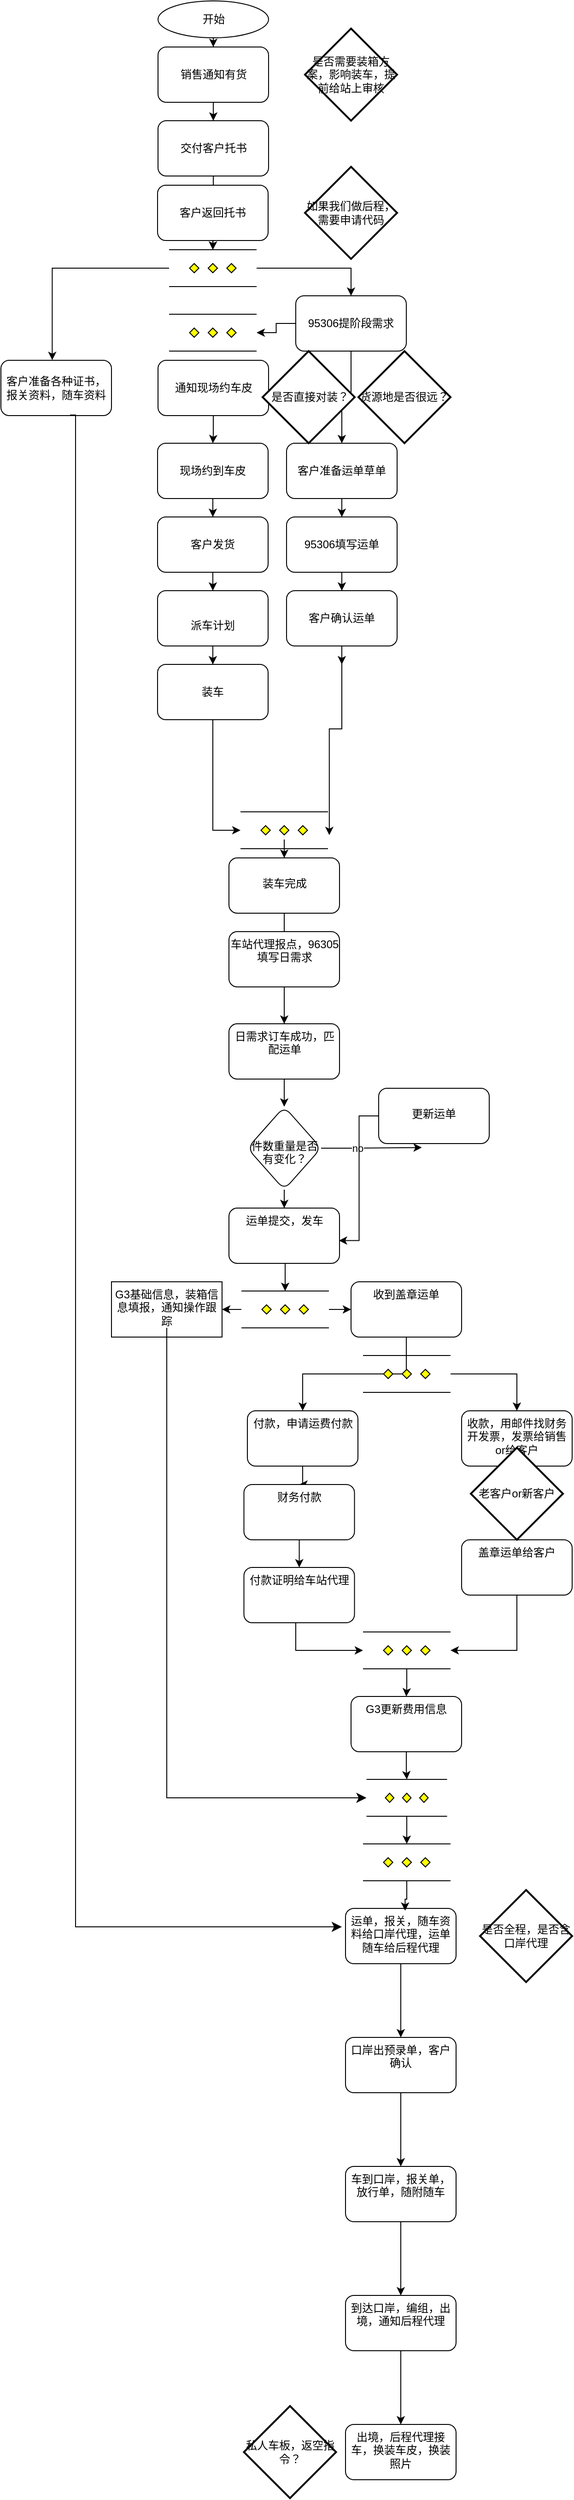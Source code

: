 <mxfile version="22.1.21" type="github">
  <diagram id="C5RBs43oDa-KdzZeNtuy" name="Page-1">
    <mxGraphModel dx="1816" dy="1683" grid="1" gridSize="10" guides="1" tooltips="1" connect="1" arrows="1" fold="1" page="1" pageScale="1" pageWidth="827" pageHeight="1169" math="0" shadow="0">
      <root>
        <mxCell id="WIyWlLk6GJQsqaUBKTNV-0" />
        <mxCell id="WIyWlLk6GJQsqaUBKTNV-1" parent="WIyWlLk6GJQsqaUBKTNV-0" />
        <mxCell id="NiWgMLImOr7ihuLmJWnc-22" value="" style="edgeStyle=orthogonalEdgeStyle;rounded=0;orthogonalLoop=1;jettySize=auto;html=1;entryX=0.464;entryY=-0.004;entryDx=0;entryDy=0;entryPerimeter=0;" edge="1" parent="WIyWlLk6GJQsqaUBKTNV-1" source="NiWgMLImOr7ihuLmJWnc-37" target="NiWgMLImOr7ihuLmJWnc-21">
          <mxGeometry relative="1" as="geometry">
            <mxPoint x="150" y="20" as="sourcePoint" />
            <mxPoint x="-30" y="220" as="targetPoint" />
            <Array as="points">
              <mxPoint x="-24" y="90" />
            </Array>
          </mxGeometry>
        </mxCell>
        <mxCell id="NiWgMLImOr7ihuLmJWnc-134" value="" style="edgeStyle=orthogonalEdgeStyle;rounded=0;orthogonalLoop=1;jettySize=auto;html=1;" edge="1" parent="WIyWlLk6GJQsqaUBKTNV-1" source="WIyWlLk6GJQsqaUBKTNV-3" target="NiWgMLImOr7ihuLmJWnc-133">
          <mxGeometry relative="1" as="geometry" />
        </mxCell>
        <mxCell id="WIyWlLk6GJQsqaUBKTNV-3" value="开始" style="rounded=1;whiteSpace=wrap;html=1;fontSize=12;glass=0;strokeWidth=1;shadow=0;shape=ellipse;aspect=fixed;perimeter=ellipsePerimeter;" parent="WIyWlLk6GJQsqaUBKTNV-1" vertex="1">
          <mxGeometry x="90.5" y="-200" width="120" height="40" as="geometry" />
        </mxCell>
        <mxCell id="NiWgMLImOr7ihuLmJWnc-31" value="" style="edgeStyle=orthogonalEdgeStyle;rounded=0;orthogonalLoop=1;jettySize=auto;html=1;" edge="1" parent="WIyWlLk6GJQsqaUBKTNV-1" source="NiWgMLImOr7ihuLmJWnc-6" target="NiWgMLImOr7ihuLmJWnc-30">
          <mxGeometry relative="1" as="geometry" />
        </mxCell>
        <mxCell id="NiWgMLImOr7ihuLmJWnc-6" value="95306提阶段需求" style="whiteSpace=wrap;html=1;rounded=1;glass=0;strokeWidth=1;shadow=0;" vertex="1" parent="WIyWlLk6GJQsqaUBKTNV-1">
          <mxGeometry x="240" y="120" width="120" height="60" as="geometry" />
        </mxCell>
        <mxCell id="NiWgMLImOr7ihuLmJWnc-24" value="" style="edgeStyle=orthogonalEdgeStyle;rounded=0;orthogonalLoop=1;jettySize=auto;html=1;" edge="1" parent="WIyWlLk6GJQsqaUBKTNV-1" source="NiWgMLImOr7ihuLmJWnc-17" target="NiWgMLImOr7ihuLmJWnc-23">
          <mxGeometry relative="1" as="geometry" />
        </mxCell>
        <mxCell id="NiWgMLImOr7ihuLmJWnc-17" value="通知现场约车皮" style="whiteSpace=wrap;html=1;rounded=1;glass=0;strokeWidth=1;shadow=0;" vertex="1" parent="WIyWlLk6GJQsqaUBKTNV-1">
          <mxGeometry x="90.5" y="190" width="120" height="60" as="geometry" />
        </mxCell>
        <mxCell id="NiWgMLImOr7ihuLmJWnc-21" value="客户准备各种证书，报关资料，随车资料" style="whiteSpace=wrap;html=1;rounded=1;glass=0;strokeWidth=1;shadow=0;" vertex="1" parent="WIyWlLk6GJQsqaUBKTNV-1">
          <mxGeometry x="-80" y="190" width="120" height="60" as="geometry" />
        </mxCell>
        <mxCell id="NiWgMLImOr7ihuLmJWnc-49" value="" style="edgeStyle=orthogonalEdgeStyle;rounded=0;orthogonalLoop=1;jettySize=auto;html=1;" edge="1" parent="WIyWlLk6GJQsqaUBKTNV-1" source="NiWgMLImOr7ihuLmJWnc-23" target="NiWgMLImOr7ihuLmJWnc-48">
          <mxGeometry relative="1" as="geometry" />
        </mxCell>
        <mxCell id="NiWgMLImOr7ihuLmJWnc-23" value="现场约到车皮" style="whiteSpace=wrap;html=1;rounded=1;glass=0;strokeWidth=1;shadow=0;" vertex="1" parent="WIyWlLk6GJQsqaUBKTNV-1">
          <mxGeometry x="90" y="280" width="120" height="60" as="geometry" />
        </mxCell>
        <mxCell id="NiWgMLImOr7ihuLmJWnc-33" value="" style="edgeStyle=orthogonalEdgeStyle;rounded=0;orthogonalLoop=1;jettySize=auto;html=1;" edge="1" parent="WIyWlLk6GJQsqaUBKTNV-1" source="NiWgMLImOr7ihuLmJWnc-30" target="NiWgMLImOr7ihuLmJWnc-32">
          <mxGeometry relative="1" as="geometry" />
        </mxCell>
        <mxCell id="NiWgMLImOr7ihuLmJWnc-30" value="客户准备运单草单" style="whiteSpace=wrap;html=1;rounded=1;glass=0;strokeWidth=1;shadow=0;" vertex="1" parent="WIyWlLk6GJQsqaUBKTNV-1">
          <mxGeometry x="230" y="280" width="120" height="60" as="geometry" />
        </mxCell>
        <mxCell id="NiWgMLImOr7ihuLmJWnc-35" value="" style="edgeStyle=orthogonalEdgeStyle;rounded=0;orthogonalLoop=1;jettySize=auto;html=1;" edge="1" parent="WIyWlLk6GJQsqaUBKTNV-1" source="NiWgMLImOr7ihuLmJWnc-32" target="NiWgMLImOr7ihuLmJWnc-34">
          <mxGeometry relative="1" as="geometry" />
        </mxCell>
        <mxCell id="NiWgMLImOr7ihuLmJWnc-32" value="95306填写运单" style="whiteSpace=wrap;html=1;rounded=1;glass=0;strokeWidth=1;shadow=0;" vertex="1" parent="WIyWlLk6GJQsqaUBKTNV-1">
          <mxGeometry x="230" y="360" width="120" height="60" as="geometry" />
        </mxCell>
        <mxCell id="NiWgMLImOr7ihuLmJWnc-39" value="" style="edgeStyle=orthogonalEdgeStyle;rounded=0;orthogonalLoop=1;jettySize=auto;html=1;" edge="1" parent="WIyWlLk6GJQsqaUBKTNV-1" source="NiWgMLImOr7ihuLmJWnc-34">
          <mxGeometry relative="1" as="geometry">
            <mxPoint x="290" y="520" as="targetPoint" />
          </mxGeometry>
        </mxCell>
        <mxCell id="NiWgMLImOr7ihuLmJWnc-152" style="edgeStyle=orthogonalEdgeStyle;rounded=0;orthogonalLoop=1;jettySize=auto;html=1;entryX=1.015;entryY=0.632;entryDx=0;entryDy=0;entryPerimeter=0;" edge="1" parent="WIyWlLk6GJQsqaUBKTNV-1" source="NiWgMLImOr7ihuLmJWnc-34" target="NiWgMLImOr7ihuLmJWnc-57">
          <mxGeometry relative="1" as="geometry">
            <mxPoint x="290" y="600" as="targetPoint" />
          </mxGeometry>
        </mxCell>
        <mxCell id="NiWgMLImOr7ihuLmJWnc-34" value="客户确认运单" style="whiteSpace=wrap;html=1;rounded=1;glass=0;strokeWidth=1;shadow=0;" vertex="1" parent="WIyWlLk6GJQsqaUBKTNV-1">
          <mxGeometry x="230" y="440" width="120" height="60" as="geometry" />
        </mxCell>
        <mxCell id="NiWgMLImOr7ihuLmJWnc-51" value="" style="edgeStyle=orthogonalEdgeStyle;rounded=0;orthogonalLoop=1;jettySize=auto;html=1;" edge="1" parent="WIyWlLk6GJQsqaUBKTNV-1" source="NiWgMLImOr7ihuLmJWnc-48" target="NiWgMLImOr7ihuLmJWnc-50">
          <mxGeometry relative="1" as="geometry" />
        </mxCell>
        <mxCell id="NiWgMLImOr7ihuLmJWnc-48" value="客户发货" style="whiteSpace=wrap;html=1;rounded=1;glass=0;strokeWidth=1;shadow=0;" vertex="1" parent="WIyWlLk6GJQsqaUBKTNV-1">
          <mxGeometry x="90" y="360" width="120" height="60" as="geometry" />
        </mxCell>
        <mxCell id="NiWgMLImOr7ihuLmJWnc-56" value="" style="edgeStyle=orthogonalEdgeStyle;rounded=0;orthogonalLoop=1;jettySize=auto;html=1;" edge="1" parent="WIyWlLk6GJQsqaUBKTNV-1" source="NiWgMLImOr7ihuLmJWnc-50" target="NiWgMLImOr7ihuLmJWnc-55">
          <mxGeometry relative="1" as="geometry" />
        </mxCell>
        <mxCell id="NiWgMLImOr7ihuLmJWnc-50" value="&lt;br&gt;派车计划" style="whiteSpace=wrap;html=1;rounded=1;glass=0;strokeWidth=1;shadow=0;" vertex="1" parent="WIyWlLk6GJQsqaUBKTNV-1">
          <mxGeometry x="90" y="440" width="120" height="60" as="geometry" />
        </mxCell>
        <mxCell id="NiWgMLImOr7ihuLmJWnc-55" value="装车" style="whiteSpace=wrap;html=1;rounded=1;glass=0;strokeWidth=1;shadow=0;" vertex="1" parent="WIyWlLk6GJQsqaUBKTNV-1">
          <mxGeometry x="90" y="520" width="120" height="60" as="geometry" />
        </mxCell>
        <mxCell id="NiWgMLImOr7ihuLmJWnc-61" value="" style="edgeStyle=orthogonalEdgeStyle;rounded=0;orthogonalLoop=1;jettySize=auto;html=1;" edge="1" parent="WIyWlLk6GJQsqaUBKTNV-1" source="NiWgMLImOr7ihuLmJWnc-57" target="NiWgMLImOr7ihuLmJWnc-60">
          <mxGeometry relative="1" as="geometry" />
        </mxCell>
        <mxCell id="NiWgMLImOr7ihuLmJWnc-57" value="" style="verticalLabelPosition=bottom;verticalAlign=top;html=1;shape=mxgraph.flowchart.parallel_mode;pointerEvents=1" vertex="1" parent="WIyWlLk6GJQsqaUBKTNV-1">
          <mxGeometry x="180" y="680" width="95" height="40" as="geometry" />
        </mxCell>
        <mxCell id="NiWgMLImOr7ihuLmJWnc-59" style="edgeStyle=orthogonalEdgeStyle;rounded=0;orthogonalLoop=1;jettySize=auto;html=1;exitX=0.5;exitY=1;exitDx=0;exitDy=0;entryX=0;entryY=0.5;entryDx=0;entryDy=0;entryPerimeter=0;" edge="1" parent="WIyWlLk6GJQsqaUBKTNV-1" source="NiWgMLImOr7ihuLmJWnc-55" target="NiWgMLImOr7ihuLmJWnc-57">
          <mxGeometry relative="1" as="geometry" />
        </mxCell>
        <mxCell id="NiWgMLImOr7ihuLmJWnc-65" value="" style="edgeStyle=orthogonalEdgeStyle;rounded=0;orthogonalLoop=1;jettySize=auto;html=1;" edge="1" parent="WIyWlLk6GJQsqaUBKTNV-1" source="NiWgMLImOr7ihuLmJWnc-60" target="NiWgMLImOr7ihuLmJWnc-64">
          <mxGeometry relative="1" as="geometry" />
        </mxCell>
        <mxCell id="NiWgMLImOr7ihuLmJWnc-60" value="&lt;br&gt;装车完成" style="rounded=1;whiteSpace=wrap;html=1;verticalAlign=top;" vertex="1" parent="WIyWlLk6GJQsqaUBKTNV-1">
          <mxGeometry x="167.5" y="730" width="120" height="60" as="geometry" />
        </mxCell>
        <mxCell id="NiWgMLImOr7ihuLmJWnc-84" value="" style="edgeStyle=orthogonalEdgeStyle;rounded=0;orthogonalLoop=1;jettySize=auto;html=1;" edge="1" parent="WIyWlLk6GJQsqaUBKTNV-1" source="NiWgMLImOr7ihuLmJWnc-64" target="NiWgMLImOr7ihuLmJWnc-83">
          <mxGeometry relative="1" as="geometry" />
        </mxCell>
        <mxCell id="NiWgMLImOr7ihuLmJWnc-64" value="&lt;br&gt;&lt;br&gt;件数重量是否有变化？" style="rhombus;whiteSpace=wrap;html=1;verticalAlign=top;rounded=1;" vertex="1" parent="WIyWlLk6GJQsqaUBKTNV-1">
          <mxGeometry x="187.5" y="1000" width="80" height="90" as="geometry" />
        </mxCell>
        <mxCell id="NiWgMLImOr7ihuLmJWnc-78" value="" style="edgeStyle=orthogonalEdgeStyle;rounded=0;orthogonalLoop=1;jettySize=auto;html=1;" edge="1" parent="WIyWlLk6GJQsqaUBKTNV-1" source="NiWgMLImOr7ihuLmJWnc-66" target="NiWgMLImOr7ihuLmJWnc-77">
          <mxGeometry relative="1" as="geometry" />
        </mxCell>
        <mxCell id="NiWgMLImOr7ihuLmJWnc-66" value="车站代理报点，96305填写日需求" style="whiteSpace=wrap;html=1;verticalAlign=top;rounded=1;" vertex="1" parent="WIyWlLk6GJQsqaUBKTNV-1">
          <mxGeometry x="167.5" y="810" width="120" height="60" as="geometry" />
        </mxCell>
        <mxCell id="NiWgMLImOr7ihuLmJWnc-68" value="&lt;br&gt;更新运单" style="whiteSpace=wrap;html=1;verticalAlign=top;rounded=1;" vertex="1" parent="WIyWlLk6GJQsqaUBKTNV-1">
          <mxGeometry x="330" y="980" width="120" height="60" as="geometry" />
        </mxCell>
        <mxCell id="NiWgMLImOr7ihuLmJWnc-77" value="日需求订车成功，匹配运单" style="whiteSpace=wrap;html=1;verticalAlign=top;rounded=1;" vertex="1" parent="WIyWlLk6GJQsqaUBKTNV-1">
          <mxGeometry x="167.5" y="910" width="120" height="60" as="geometry" />
        </mxCell>
        <mxCell id="NiWgMLImOr7ihuLmJWnc-80" style="edgeStyle=orthogonalEdgeStyle;rounded=0;orthogonalLoop=1;jettySize=auto;html=1;entryX=0.39;entryY=1.071;entryDx=0;entryDy=0;entryPerimeter=0;" edge="1" parent="WIyWlLk6GJQsqaUBKTNV-1" source="NiWgMLImOr7ihuLmJWnc-64" target="NiWgMLImOr7ihuLmJWnc-68">
          <mxGeometry relative="1" as="geometry" />
        </mxCell>
        <mxCell id="NiWgMLImOr7ihuLmJWnc-81" value="no" style="edgeLabel;html=1;align=center;verticalAlign=middle;resizable=0;points=[];" vertex="1" connectable="0" parent="NiWgMLImOr7ihuLmJWnc-80">
          <mxGeometry x="-0.282" relative="1" as="geometry">
            <mxPoint as="offset" />
          </mxGeometry>
        </mxCell>
        <mxCell id="NiWgMLImOr7ihuLmJWnc-82" value="" style="verticalLabelPosition=bottom;verticalAlign=top;html=1;shape=mxgraph.flowchart.parallel_mode;pointerEvents=1" vertex="1" parent="WIyWlLk6GJQsqaUBKTNV-1">
          <mxGeometry x="102.5" y="140" width="95" height="40" as="geometry" />
        </mxCell>
        <mxCell id="NiWgMLImOr7ihuLmJWnc-83" value="运单提交，发车&lt;br&gt;" style="whiteSpace=wrap;html=1;verticalAlign=top;rounded=1;" vertex="1" parent="WIyWlLk6GJQsqaUBKTNV-1">
          <mxGeometry x="167.5" y="1110" width="120" height="60" as="geometry" />
        </mxCell>
        <mxCell id="NiWgMLImOr7ihuLmJWnc-90" value="" style="edgeStyle=orthogonalEdgeStyle;rounded=0;orthogonalLoop=1;jettySize=auto;html=1;" edge="1" parent="WIyWlLk6GJQsqaUBKTNV-1" source="NiWgMLImOr7ihuLmJWnc-87" target="NiWgMLImOr7ihuLmJWnc-89">
          <mxGeometry relative="1" as="geometry" />
        </mxCell>
        <mxCell id="NiWgMLImOr7ihuLmJWnc-92" value="" style="edgeStyle=orthogonalEdgeStyle;rounded=0;orthogonalLoop=1;jettySize=auto;html=1;" edge="1" parent="WIyWlLk6GJQsqaUBKTNV-1" source="NiWgMLImOr7ihuLmJWnc-87" target="NiWgMLImOr7ihuLmJWnc-91">
          <mxGeometry relative="1" as="geometry" />
        </mxCell>
        <mxCell id="NiWgMLImOr7ihuLmJWnc-87" value="" style="verticalLabelPosition=bottom;verticalAlign=top;html=1;shape=mxgraph.flowchart.parallel_mode;pointerEvents=1" vertex="1" parent="WIyWlLk6GJQsqaUBKTNV-1">
          <mxGeometry x="181" y="1200" width="95" height="40" as="geometry" />
        </mxCell>
        <mxCell id="NiWgMLImOr7ihuLmJWnc-88" style="edgeStyle=orthogonalEdgeStyle;rounded=0;orthogonalLoop=1;jettySize=auto;html=1;exitX=0.5;exitY=1;exitDx=0;exitDy=0;entryX=0.5;entryY=0;entryDx=0;entryDy=0;entryPerimeter=0;" edge="1" parent="WIyWlLk6GJQsqaUBKTNV-1" source="NiWgMLImOr7ihuLmJWnc-83" target="NiWgMLImOr7ihuLmJWnc-87">
          <mxGeometry relative="1" as="geometry" />
        </mxCell>
        <mxCell id="NiWgMLImOr7ihuLmJWnc-95" value="" style="edgeStyle=orthogonalEdgeStyle;rounded=0;orthogonalLoop=1;jettySize=auto;html=1;" edge="1" parent="WIyWlLk6GJQsqaUBKTNV-1" source="NiWgMLImOr7ihuLmJWnc-89" target="NiWgMLImOr7ihuLmJWnc-94">
          <mxGeometry relative="1" as="geometry" />
        </mxCell>
        <mxCell id="NiWgMLImOr7ihuLmJWnc-89" value="收到盖章运单" style="rounded=1;whiteSpace=wrap;html=1;verticalAlign=top;" vertex="1" parent="WIyWlLk6GJQsqaUBKTNV-1">
          <mxGeometry x="300" y="1190" width="120" height="60" as="geometry" />
        </mxCell>
        <mxCell id="NiWgMLImOr7ihuLmJWnc-91" value="G3基础信息，装箱信息填报，通知操作跟踪" style="whiteSpace=wrap;html=1;verticalAlign=top;" vertex="1" parent="WIyWlLk6GJQsqaUBKTNV-1">
          <mxGeometry x="40" y="1190" width="120" height="60" as="geometry" />
        </mxCell>
        <mxCell id="NiWgMLImOr7ihuLmJWnc-148" value="" style="edgeStyle=orthogonalEdgeStyle;rounded=0;orthogonalLoop=1;jettySize=auto;html=1;" edge="1" parent="WIyWlLk6GJQsqaUBKTNV-1" source="NiWgMLImOr7ihuLmJWnc-37" target="NiWgMLImOr7ihuLmJWnc-6">
          <mxGeometry relative="1" as="geometry" />
        </mxCell>
        <mxCell id="NiWgMLImOr7ihuLmJWnc-37" value="" style="verticalLabelPosition=bottom;verticalAlign=top;html=1;shape=mxgraph.flowchart.parallel_mode;pointerEvents=1" vertex="1" parent="WIyWlLk6GJQsqaUBKTNV-1">
          <mxGeometry x="102.5" y="70" width="95" height="40" as="geometry" />
        </mxCell>
        <mxCell id="NiWgMLImOr7ihuLmJWnc-102" value="" style="edgeStyle=orthogonalEdgeStyle;rounded=0;orthogonalLoop=1;jettySize=auto;html=1;" edge="1" parent="WIyWlLk6GJQsqaUBKTNV-1" source="NiWgMLImOr7ihuLmJWnc-94" target="NiWgMLImOr7ihuLmJWnc-101">
          <mxGeometry relative="1" as="geometry" />
        </mxCell>
        <mxCell id="NiWgMLImOr7ihuLmJWnc-94" value="付款，申请运费付款" style="rounded=1;whiteSpace=wrap;html=1;verticalAlign=top;" vertex="1" parent="WIyWlLk6GJQsqaUBKTNV-1">
          <mxGeometry x="187.5" y="1330" width="120" height="60" as="geometry" />
        </mxCell>
        <mxCell id="NiWgMLImOr7ihuLmJWnc-100" value="" style="edgeStyle=orthogonalEdgeStyle;rounded=0;orthogonalLoop=1;jettySize=auto;html=1;" edge="1" parent="WIyWlLk6GJQsqaUBKTNV-1" source="NiWgMLImOr7ihuLmJWnc-98" target="NiWgMLImOr7ihuLmJWnc-99">
          <mxGeometry relative="1" as="geometry" />
        </mxCell>
        <mxCell id="NiWgMLImOr7ihuLmJWnc-98" value="" style="verticalLabelPosition=bottom;verticalAlign=top;html=1;shape=mxgraph.flowchart.parallel_mode;pointerEvents=1" vertex="1" parent="WIyWlLk6GJQsqaUBKTNV-1">
          <mxGeometry x="313" y="1270" width="95" height="40" as="geometry" />
        </mxCell>
        <mxCell id="NiWgMLImOr7ihuLmJWnc-104" value="" style="edgeStyle=orthogonalEdgeStyle;rounded=0;orthogonalLoop=1;jettySize=auto;html=1;" edge="1" parent="WIyWlLk6GJQsqaUBKTNV-1" source="NiWgMLImOr7ihuLmJWnc-99" target="NiWgMLImOr7ihuLmJWnc-103">
          <mxGeometry relative="1" as="geometry" />
        </mxCell>
        <mxCell id="NiWgMLImOr7ihuLmJWnc-99" value="收款，用邮件找财务开发票，发票给销售or给客户" style="rounded=1;whiteSpace=wrap;html=1;verticalAlign=top;" vertex="1" parent="WIyWlLk6GJQsqaUBKTNV-1">
          <mxGeometry x="420" y="1330" width="120" height="60" as="geometry" />
        </mxCell>
        <mxCell id="NiWgMLImOr7ihuLmJWnc-106" value="" style="edgeStyle=orthogonalEdgeStyle;rounded=0;orthogonalLoop=1;jettySize=auto;html=1;" edge="1" parent="WIyWlLk6GJQsqaUBKTNV-1" source="NiWgMLImOr7ihuLmJWnc-101" target="NiWgMLImOr7ihuLmJWnc-105">
          <mxGeometry relative="1" as="geometry" />
        </mxCell>
        <mxCell id="NiWgMLImOr7ihuLmJWnc-101" value="财务付款" style="rounded=1;whiteSpace=wrap;html=1;verticalAlign=top;" vertex="1" parent="WIyWlLk6GJQsqaUBKTNV-1">
          <mxGeometry x="183.75" y="1410" width="120" height="60" as="geometry" />
        </mxCell>
        <mxCell id="NiWgMLImOr7ihuLmJWnc-103" value="盖章运单给客户" style="rounded=1;whiteSpace=wrap;html=1;verticalAlign=top;" vertex="1" parent="WIyWlLk6GJQsqaUBKTNV-1">
          <mxGeometry x="420" y="1470" width="120" height="60" as="geometry" />
        </mxCell>
        <mxCell id="NiWgMLImOr7ihuLmJWnc-105" value="付款证明给车站代理" style="whiteSpace=wrap;html=1;verticalAlign=top;rounded=1;" vertex="1" parent="WIyWlLk6GJQsqaUBKTNV-1">
          <mxGeometry x="183.75" y="1500" width="120" height="60" as="geometry" />
        </mxCell>
        <mxCell id="NiWgMLImOr7ihuLmJWnc-111" value="" style="edgeStyle=orthogonalEdgeStyle;rounded=0;orthogonalLoop=1;jettySize=auto;html=1;" edge="1" parent="WIyWlLk6GJQsqaUBKTNV-1" source="NiWgMLImOr7ihuLmJWnc-107" target="NiWgMLImOr7ihuLmJWnc-110">
          <mxGeometry relative="1" as="geometry" />
        </mxCell>
        <mxCell id="NiWgMLImOr7ihuLmJWnc-107" value="" style="verticalLabelPosition=bottom;verticalAlign=top;html=1;shape=mxgraph.flowchart.parallel_mode;pointerEvents=1" vertex="1" parent="WIyWlLk6GJQsqaUBKTNV-1">
          <mxGeometry x="313" y="1570" width="95" height="40" as="geometry" />
        </mxCell>
        <mxCell id="NiWgMLImOr7ihuLmJWnc-108" style="edgeStyle=orthogonalEdgeStyle;rounded=0;orthogonalLoop=1;jettySize=auto;html=1;exitX=0.5;exitY=1;exitDx=0;exitDy=0;entryX=1;entryY=0.5;entryDx=0;entryDy=0;entryPerimeter=0;" edge="1" parent="WIyWlLk6GJQsqaUBKTNV-1" source="NiWgMLImOr7ihuLmJWnc-103" target="NiWgMLImOr7ihuLmJWnc-107">
          <mxGeometry relative="1" as="geometry" />
        </mxCell>
        <mxCell id="NiWgMLImOr7ihuLmJWnc-109" style="edgeStyle=orthogonalEdgeStyle;rounded=0;orthogonalLoop=1;jettySize=auto;html=1;entryX=0;entryY=0.5;entryDx=0;entryDy=0;entryPerimeter=0;" edge="1" parent="WIyWlLk6GJQsqaUBKTNV-1" source="NiWgMLImOr7ihuLmJWnc-105" target="NiWgMLImOr7ihuLmJWnc-107">
          <mxGeometry relative="1" as="geometry">
            <Array as="points">
              <mxPoint x="240" y="1590" />
            </Array>
          </mxGeometry>
        </mxCell>
        <mxCell id="NiWgMLImOr7ihuLmJWnc-132" style="edgeStyle=orthogonalEdgeStyle;rounded=0;orthogonalLoop=1;jettySize=auto;html=1;exitX=0.5;exitY=1;exitDx=0;exitDy=0;" edge="1" parent="WIyWlLk6GJQsqaUBKTNV-1" source="NiWgMLImOr7ihuLmJWnc-110" target="NiWgMLImOr7ihuLmJWnc-112">
          <mxGeometry relative="1" as="geometry" />
        </mxCell>
        <mxCell id="NiWgMLImOr7ihuLmJWnc-110" value="G3更新费用信息" style="rounded=1;whiteSpace=wrap;html=1;verticalAlign=top;" vertex="1" parent="WIyWlLk6GJQsqaUBKTNV-1">
          <mxGeometry x="300" y="1640" width="120" height="60" as="geometry" />
        </mxCell>
        <mxCell id="NiWgMLImOr7ihuLmJWnc-123" style="edgeStyle=orthogonalEdgeStyle;rounded=0;orthogonalLoop=1;jettySize=auto;html=1;exitX=0.5;exitY=1;exitDx=0;exitDy=0;exitPerimeter=0;" edge="1" parent="WIyWlLk6GJQsqaUBKTNV-1" source="NiWgMLImOr7ihuLmJWnc-112" target="NiWgMLImOr7ihuLmJWnc-121">
          <mxGeometry relative="1" as="geometry" />
        </mxCell>
        <mxCell id="NiWgMLImOr7ihuLmJWnc-112" value="" style="verticalLabelPosition=bottom;verticalAlign=top;html=1;shape=mxgraph.flowchart.parallel_mode;pointerEvents=1" vertex="1" parent="WIyWlLk6GJQsqaUBKTNV-1">
          <mxGeometry x="316.75" y="1730" width="87.5" height="40" as="geometry" />
        </mxCell>
        <mxCell id="NiWgMLImOr7ihuLmJWnc-160" value="" style="edgeStyle=orthogonalEdgeStyle;rounded=0;orthogonalLoop=1;jettySize=auto;html=1;" edge="1" parent="WIyWlLk6GJQsqaUBKTNV-1" source="NiWgMLImOr7ihuLmJWnc-115" target="NiWgMLImOr7ihuLmJWnc-159">
          <mxGeometry relative="1" as="geometry" />
        </mxCell>
        <mxCell id="NiWgMLImOr7ihuLmJWnc-115" value="运单，报关，随车资料给口岸代理，运单随车给后程代理" style="rounded=1;whiteSpace=wrap;html=1;verticalAlign=top;" vertex="1" parent="WIyWlLk6GJQsqaUBKTNV-1">
          <mxGeometry x="294" y="1870" width="120" height="60" as="geometry" />
        </mxCell>
        <mxCell id="NiWgMLImOr7ihuLmJWnc-119" value="" style="edgeStyle=elbowEdgeStyle;elbow=horizontal;endArrow=classic;html=1;curved=0;rounded=0;endSize=8;startSize=8;entryX=0;entryY=0.5;entryDx=0;entryDy=0;entryPerimeter=0;" edge="1" parent="WIyWlLk6GJQsqaUBKTNV-1" target="NiWgMLImOr7ihuLmJWnc-112">
          <mxGeometry width="50" height="50" relative="1" as="geometry">
            <mxPoint x="100" y="1240" as="sourcePoint" />
            <mxPoint x="197.5" y="1753" as="targetPoint" />
            <Array as="points">
              <mxPoint x="100" y="1250" />
              <mxPoint x="107.5" y="1553" />
              <mxPoint x="97.5" y="1323" />
              <mxPoint x="47.5" y="1793" />
            </Array>
          </mxGeometry>
        </mxCell>
        <mxCell id="NiWgMLImOr7ihuLmJWnc-121" value="" style="verticalLabelPosition=bottom;verticalAlign=top;html=1;shape=mxgraph.flowchart.parallel_mode;pointerEvents=1" vertex="1" parent="WIyWlLk6GJQsqaUBKTNV-1">
          <mxGeometry x="313" y="1800" width="95" height="40" as="geometry" />
        </mxCell>
        <mxCell id="NiWgMLImOr7ihuLmJWnc-122" value="" style="edgeStyle=elbowEdgeStyle;elbow=horizontal;endArrow=classic;html=1;curved=0;rounded=0;endSize=8;startSize=8;exitX=0.625;exitY=0.99;exitDx=0;exitDy=0;exitPerimeter=0;" edge="1" parent="WIyWlLk6GJQsqaUBKTNV-1" source="NiWgMLImOr7ihuLmJWnc-21">
          <mxGeometry width="50" height="50" relative="1" as="geometry">
            <mxPoint x="131" y="2160" as="sourcePoint" />
            <mxPoint x="290" y="1890" as="targetPoint" />
            <Array as="points">
              <mxPoint x="1" y="2070" />
              <mxPoint x="1" y="2130" />
            </Array>
          </mxGeometry>
        </mxCell>
        <mxCell id="NiWgMLImOr7ihuLmJWnc-125" style="edgeStyle=orthogonalEdgeStyle;rounded=0;orthogonalLoop=1;jettySize=auto;html=1;entryX=0.539;entryY=0.042;entryDx=0;entryDy=0;entryPerimeter=0;" edge="1" parent="WIyWlLk6GJQsqaUBKTNV-1" source="NiWgMLImOr7ihuLmJWnc-121" target="NiWgMLImOr7ihuLmJWnc-115">
          <mxGeometry relative="1" as="geometry" />
        </mxCell>
        <mxCell id="NiWgMLImOr7ihuLmJWnc-136" value="" style="edgeStyle=orthogonalEdgeStyle;rounded=0;orthogonalLoop=1;jettySize=auto;html=1;" edge="1" parent="WIyWlLk6GJQsqaUBKTNV-1" source="NiWgMLImOr7ihuLmJWnc-133" target="NiWgMLImOr7ihuLmJWnc-135">
          <mxGeometry relative="1" as="geometry" />
        </mxCell>
        <mxCell id="NiWgMLImOr7ihuLmJWnc-133" value="销售通知有货" style="rounded=1;whiteSpace=wrap;html=1;glass=0;strokeWidth=1;shadow=0;" vertex="1" parent="WIyWlLk6GJQsqaUBKTNV-1">
          <mxGeometry x="90.5" y="-150" width="120" height="60" as="geometry" />
        </mxCell>
        <mxCell id="NiWgMLImOr7ihuLmJWnc-137" value="" style="edgeStyle=orthogonalEdgeStyle;rounded=0;orthogonalLoop=1;jettySize=auto;html=1;" edge="1" parent="WIyWlLk6GJQsqaUBKTNV-1" source="NiWgMLImOr7ihuLmJWnc-135" target="NiWgMLImOr7ihuLmJWnc-37">
          <mxGeometry relative="1" as="geometry" />
        </mxCell>
        <mxCell id="NiWgMLImOr7ihuLmJWnc-138" value="" style="edgeStyle=orthogonalEdgeStyle;rounded=0;orthogonalLoop=1;jettySize=auto;html=1;" edge="1" parent="WIyWlLk6GJQsqaUBKTNV-1" source="NiWgMLImOr7ihuLmJWnc-135" target="NiWgMLImOr7ihuLmJWnc-37">
          <mxGeometry relative="1" as="geometry" />
        </mxCell>
        <mxCell id="NiWgMLImOr7ihuLmJWnc-140" value="" style="edgeStyle=orthogonalEdgeStyle;rounded=0;orthogonalLoop=1;jettySize=auto;html=1;" edge="1" parent="WIyWlLk6GJQsqaUBKTNV-1" source="NiWgMLImOr7ihuLmJWnc-135" target="NiWgMLImOr7ihuLmJWnc-139">
          <mxGeometry relative="1" as="geometry" />
        </mxCell>
        <mxCell id="NiWgMLImOr7ihuLmJWnc-135" value="交付客户托书" style="rounded=1;whiteSpace=wrap;html=1;glass=0;strokeWidth=1;shadow=0;" vertex="1" parent="WIyWlLk6GJQsqaUBKTNV-1">
          <mxGeometry x="90.5" y="-70" width="120" height="60" as="geometry" />
        </mxCell>
        <mxCell id="NiWgMLImOr7ihuLmJWnc-139" value="客户返回托书" style="rounded=1;whiteSpace=wrap;html=1;glass=0;strokeWidth=1;shadow=0;" vertex="1" parent="WIyWlLk6GJQsqaUBKTNV-1">
          <mxGeometry x="90" width="120" height="60" as="geometry" />
        </mxCell>
        <mxCell id="NiWgMLImOr7ihuLmJWnc-149" style="edgeStyle=orthogonalEdgeStyle;rounded=0;orthogonalLoop=1;jettySize=auto;html=1;entryX=1;entryY=0.5;entryDx=0;entryDy=0;entryPerimeter=0;" edge="1" parent="WIyWlLk6GJQsqaUBKTNV-1" source="NiWgMLImOr7ihuLmJWnc-6" target="NiWgMLImOr7ihuLmJWnc-82">
          <mxGeometry relative="1" as="geometry" />
        </mxCell>
        <mxCell id="NiWgMLImOr7ihuLmJWnc-150" value="&amp;nbsp;是否直接对装？" style="strokeWidth=2;html=1;shape=mxgraph.flowchart.decision;whiteSpace=wrap;" vertex="1" parent="WIyWlLk6GJQsqaUBKTNV-1">
          <mxGeometry x="204" y="180" width="100" height="100" as="geometry" />
        </mxCell>
        <mxCell id="NiWgMLImOr7ihuLmJWnc-151" value="货源地是否很远？" style="strokeWidth=2;html=1;shape=mxgraph.flowchart.decision;whiteSpace=wrap;" vertex="1" parent="WIyWlLk6GJQsqaUBKTNV-1">
          <mxGeometry x="308" y="180" width="100" height="100" as="geometry" />
        </mxCell>
        <mxCell id="NiWgMLImOr7ihuLmJWnc-154" style="edgeStyle=orthogonalEdgeStyle;rounded=0;orthogonalLoop=1;jettySize=auto;html=1;entryX=0.994;entryY=0.588;entryDx=0;entryDy=0;entryPerimeter=0;" edge="1" parent="WIyWlLk6GJQsqaUBKTNV-1" source="NiWgMLImOr7ihuLmJWnc-68" target="NiWgMLImOr7ihuLmJWnc-83">
          <mxGeometry relative="1" as="geometry" />
        </mxCell>
        <mxCell id="NiWgMLImOr7ihuLmJWnc-155" value="老客户or新客户" style="strokeWidth=2;html=1;shape=mxgraph.flowchart.decision;whiteSpace=wrap;" vertex="1" parent="WIyWlLk6GJQsqaUBKTNV-1">
          <mxGeometry x="430" y="1370" width="100" height="100" as="geometry" />
        </mxCell>
        <mxCell id="NiWgMLImOr7ihuLmJWnc-156" value="是否需要装箱方案，影响装车，提前给站上审核" style="strokeWidth=2;html=1;shape=mxgraph.flowchart.decision;whiteSpace=wrap;" vertex="1" parent="WIyWlLk6GJQsqaUBKTNV-1">
          <mxGeometry x="250" y="-170" width="100" height="100" as="geometry" />
        </mxCell>
        <mxCell id="NiWgMLImOr7ihuLmJWnc-162" value="" style="edgeStyle=orthogonalEdgeStyle;rounded=0;orthogonalLoop=1;jettySize=auto;html=1;" edge="1" parent="WIyWlLk6GJQsqaUBKTNV-1" source="NiWgMLImOr7ihuLmJWnc-159" target="NiWgMLImOr7ihuLmJWnc-161">
          <mxGeometry relative="1" as="geometry" />
        </mxCell>
        <mxCell id="NiWgMLImOr7ihuLmJWnc-159" value="口岸出预录单，客户确认" style="rounded=1;whiteSpace=wrap;html=1;verticalAlign=top;" vertex="1" parent="WIyWlLk6GJQsqaUBKTNV-1">
          <mxGeometry x="294" y="2010" width="120" height="60" as="geometry" />
        </mxCell>
        <mxCell id="NiWgMLImOr7ihuLmJWnc-164" value="" style="edgeStyle=orthogonalEdgeStyle;rounded=0;orthogonalLoop=1;jettySize=auto;html=1;" edge="1" parent="WIyWlLk6GJQsqaUBKTNV-1" source="NiWgMLImOr7ihuLmJWnc-161" target="NiWgMLImOr7ihuLmJWnc-163">
          <mxGeometry relative="1" as="geometry" />
        </mxCell>
        <mxCell id="NiWgMLImOr7ihuLmJWnc-161" value="车到口岸，报关单，放行单，随附随车" style="rounded=1;whiteSpace=wrap;html=1;verticalAlign=top;" vertex="1" parent="WIyWlLk6GJQsqaUBKTNV-1">
          <mxGeometry x="294" y="2150" width="120" height="60" as="geometry" />
        </mxCell>
        <mxCell id="NiWgMLImOr7ihuLmJWnc-168" value="" style="edgeStyle=orthogonalEdgeStyle;rounded=0;orthogonalLoop=1;jettySize=auto;html=1;" edge="1" parent="WIyWlLk6GJQsqaUBKTNV-1" source="NiWgMLImOr7ihuLmJWnc-163" target="NiWgMLImOr7ihuLmJWnc-167">
          <mxGeometry relative="1" as="geometry" />
        </mxCell>
        <mxCell id="NiWgMLImOr7ihuLmJWnc-163" value="到达口岸，编组，出境，通知后程代理" style="rounded=1;whiteSpace=wrap;html=1;verticalAlign=top;" vertex="1" parent="WIyWlLk6GJQsqaUBKTNV-1">
          <mxGeometry x="294" y="2290" width="120" height="60" as="geometry" />
        </mxCell>
        <mxCell id="NiWgMLImOr7ihuLmJWnc-165" value="是否全程，是否含口岸代理" style="strokeWidth=2;html=1;shape=mxgraph.flowchart.decision;whiteSpace=wrap;" vertex="1" parent="WIyWlLk6GJQsqaUBKTNV-1">
          <mxGeometry x="440" y="1850" width="100" height="100" as="geometry" />
        </mxCell>
        <mxCell id="NiWgMLImOr7ihuLmJWnc-166" value="如果我们做后程，需要申请代码" style="strokeWidth=2;html=1;shape=mxgraph.flowchart.decision;whiteSpace=wrap;" vertex="1" parent="WIyWlLk6GJQsqaUBKTNV-1">
          <mxGeometry x="250" y="-20" width="100" height="100" as="geometry" />
        </mxCell>
        <mxCell id="NiWgMLImOr7ihuLmJWnc-167" value="出境，后程代理接车，换装车皮，换装照片" style="rounded=1;whiteSpace=wrap;html=1;verticalAlign=top;" vertex="1" parent="WIyWlLk6GJQsqaUBKTNV-1">
          <mxGeometry x="294" y="2430" width="120" height="60" as="geometry" />
        </mxCell>
        <mxCell id="NiWgMLImOr7ihuLmJWnc-169" value="私人车板，返空指令？" style="strokeWidth=2;html=1;shape=mxgraph.flowchart.decision;whiteSpace=wrap;" vertex="1" parent="WIyWlLk6GJQsqaUBKTNV-1">
          <mxGeometry x="183.75" y="2410" width="100" height="100" as="geometry" />
        </mxCell>
      </root>
    </mxGraphModel>
  </diagram>
</mxfile>
